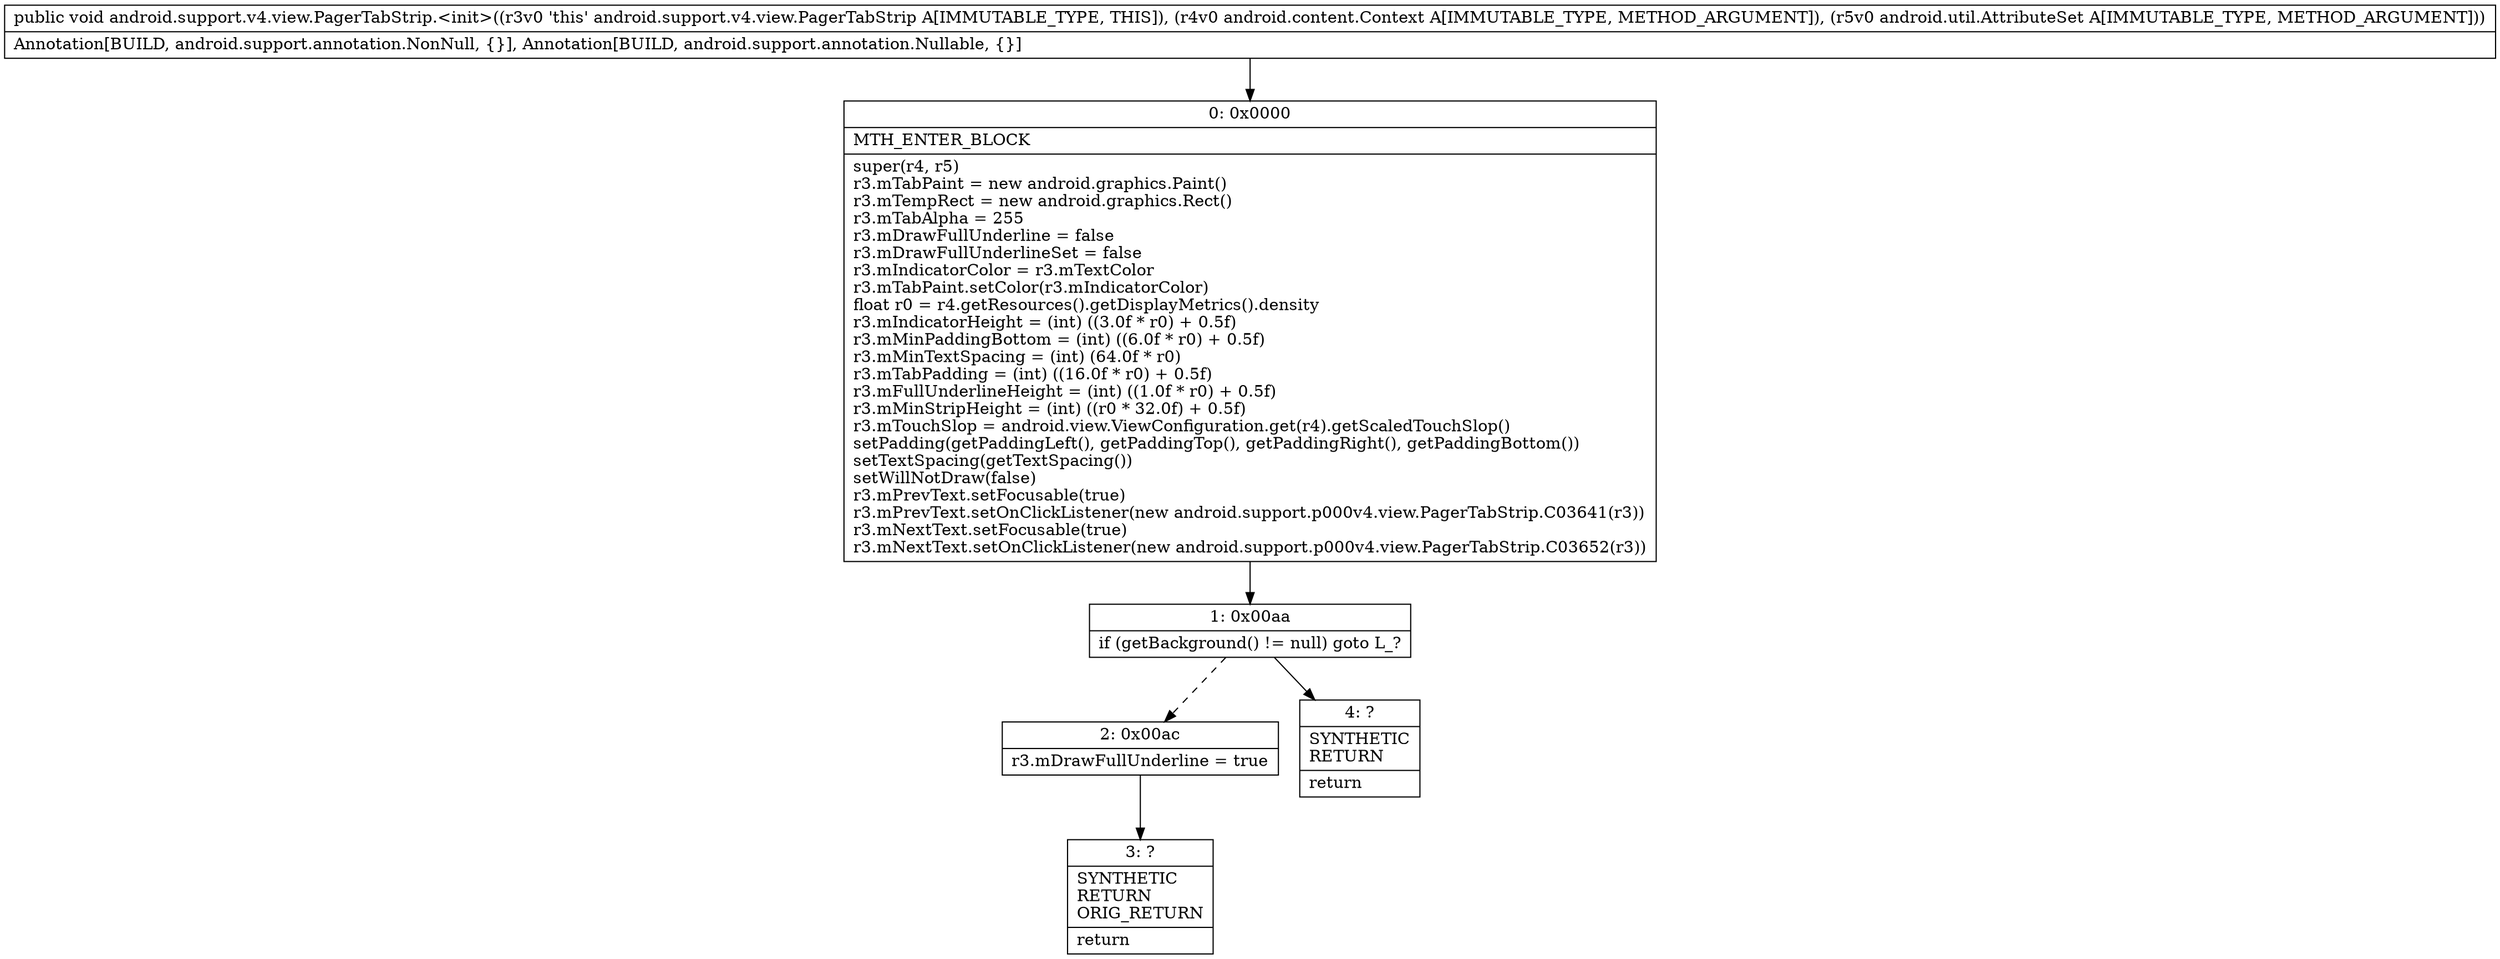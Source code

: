 digraph "CFG forandroid.support.v4.view.PagerTabStrip.\<init\>(Landroid\/content\/Context;Landroid\/util\/AttributeSet;)V" {
Node_0 [shape=record,label="{0\:\ 0x0000|MTH_ENTER_BLOCK\l|super(r4, r5)\lr3.mTabPaint = new android.graphics.Paint()\lr3.mTempRect = new android.graphics.Rect()\lr3.mTabAlpha = 255\lr3.mDrawFullUnderline = false\lr3.mDrawFullUnderlineSet = false\lr3.mIndicatorColor = r3.mTextColor\lr3.mTabPaint.setColor(r3.mIndicatorColor)\lfloat r0 = r4.getResources().getDisplayMetrics().density\lr3.mIndicatorHeight = (int) ((3.0f * r0) + 0.5f)\lr3.mMinPaddingBottom = (int) ((6.0f * r0) + 0.5f)\lr3.mMinTextSpacing = (int) (64.0f * r0)\lr3.mTabPadding = (int) ((16.0f * r0) + 0.5f)\lr3.mFullUnderlineHeight = (int) ((1.0f * r0) + 0.5f)\lr3.mMinStripHeight = (int) ((r0 * 32.0f) + 0.5f)\lr3.mTouchSlop = android.view.ViewConfiguration.get(r4).getScaledTouchSlop()\lsetPadding(getPaddingLeft(), getPaddingTop(), getPaddingRight(), getPaddingBottom())\lsetTextSpacing(getTextSpacing())\lsetWillNotDraw(false)\lr3.mPrevText.setFocusable(true)\lr3.mPrevText.setOnClickListener(new android.support.p000v4.view.PagerTabStrip.C03641(r3))\lr3.mNextText.setFocusable(true)\lr3.mNextText.setOnClickListener(new android.support.p000v4.view.PagerTabStrip.C03652(r3))\l}"];
Node_1 [shape=record,label="{1\:\ 0x00aa|if (getBackground() != null) goto L_?\l}"];
Node_2 [shape=record,label="{2\:\ 0x00ac|r3.mDrawFullUnderline = true\l}"];
Node_3 [shape=record,label="{3\:\ ?|SYNTHETIC\lRETURN\lORIG_RETURN\l|return\l}"];
Node_4 [shape=record,label="{4\:\ ?|SYNTHETIC\lRETURN\l|return\l}"];
MethodNode[shape=record,label="{public void android.support.v4.view.PagerTabStrip.\<init\>((r3v0 'this' android.support.v4.view.PagerTabStrip A[IMMUTABLE_TYPE, THIS]), (r4v0 android.content.Context A[IMMUTABLE_TYPE, METHOD_ARGUMENT]), (r5v0 android.util.AttributeSet A[IMMUTABLE_TYPE, METHOD_ARGUMENT]))  | Annotation[BUILD, android.support.annotation.NonNull, \{\}], Annotation[BUILD, android.support.annotation.Nullable, \{\}]\l}"];
MethodNode -> Node_0;
Node_0 -> Node_1;
Node_1 -> Node_2[style=dashed];
Node_1 -> Node_4;
Node_2 -> Node_3;
}

